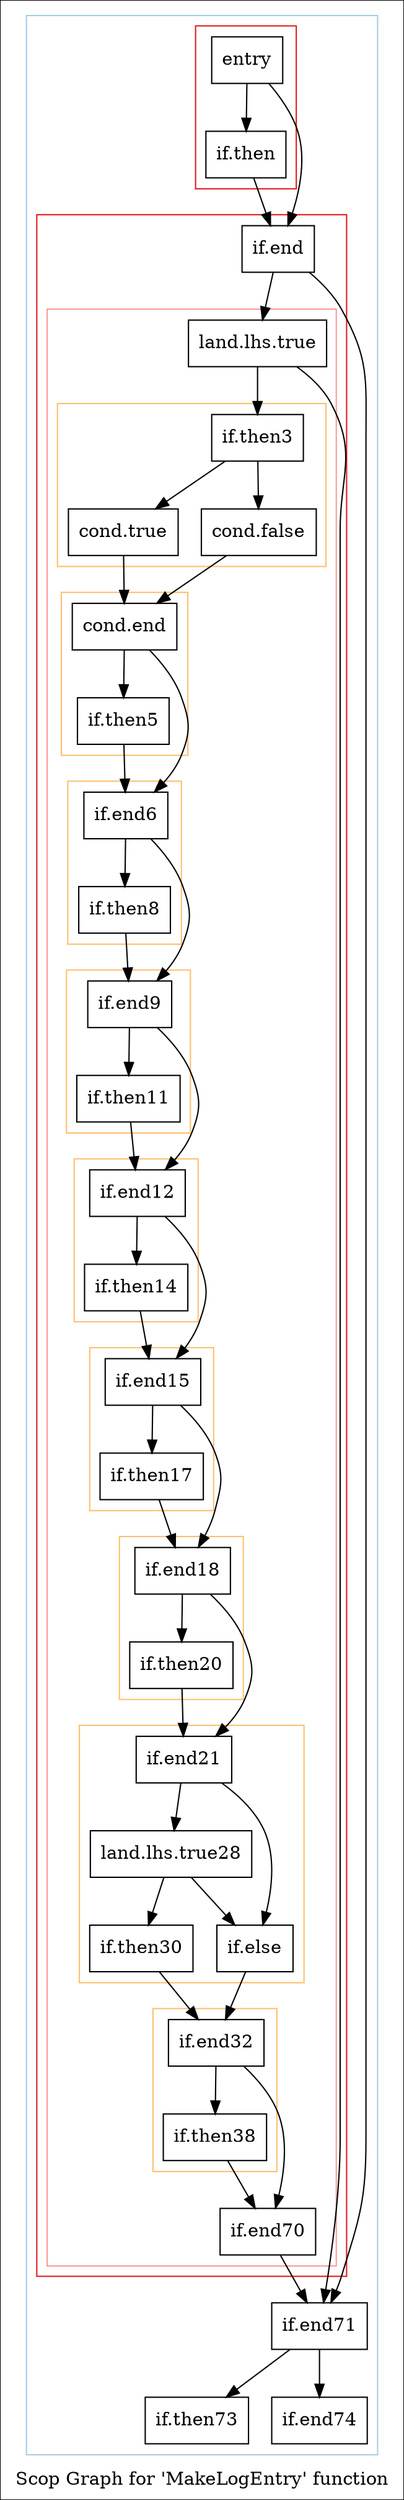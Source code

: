 digraph "Scop Graph for 'MakeLogEntry' function" {
	label="Scop Graph for 'MakeLogEntry' function";

	Node0x1a88dd0 [shape=record,label="{entry}"];
	Node0x1a88dd0 -> Node0x1aba250;
	Node0x1a88dd0 -> Node0x1a497f0;
	Node0x1aba250 [shape=record,label="{if.then}"];
	Node0x1aba250 -> Node0x1a497f0;
	Node0x1a497f0 [shape=record,label="{if.end}"];
	Node0x1a497f0 -> Node0x1ac0000;
	Node0x1a497f0 -> Node0x1a0a1b0;
	Node0x1ac0000 [shape=record,label="{land.lhs.true}"];
	Node0x1ac0000 -> Node0x1a0a1b0;
	Node0x1ac0000 -> Node0x1ab9af0;
	Node0x1a0a1b0 [shape=record,label="{if.end71}"];
	Node0x1a0a1b0 -> Node0x19f9710;
	Node0x1a0a1b0 -> Node0x1a43600;
	Node0x19f9710 [shape=record,label="{if.then73}"];
	Node0x1a43600 [shape=record,label="{if.end74}"];
	Node0x1ab9af0 [shape=record,label="{if.then3}"];
	Node0x1ab9af0 -> Node0x1a0c1b0;
	Node0x1ab9af0 -> Node0x1ad4760;
	Node0x1a0c1b0 [shape=record,label="{cond.true}"];
	Node0x1a0c1b0 -> Node0x1a4d120;
	Node0x1a4d120 [shape=record,label="{cond.end}"];
	Node0x1a4d120 -> Node0x1a963c0;
	Node0x1a4d120 -> Node0x1acd020;
	Node0x1a963c0 [shape=record,label="{if.then5}"];
	Node0x1a963c0 -> Node0x1acd020;
	Node0x1acd020 [shape=record,label="{if.end6}"];
	Node0x1acd020 -> Node0x1ab5530;
	Node0x1acd020 -> Node0x1a37280;
	Node0x1ab5530 [shape=record,label="{if.then8}"];
	Node0x1ab5530 -> Node0x1a37280;
	Node0x1a37280 [shape=record,label="{if.end9}"];
	Node0x1a37280 -> Node0x1a17660;
	Node0x1a37280 -> Node0x1abbd30;
	Node0x1a17660 [shape=record,label="{if.then11}"];
	Node0x1a17660 -> Node0x1abbd30;
	Node0x1abbd30 [shape=record,label="{if.end12}"];
	Node0x1abbd30 -> Node0x1a27180;
	Node0x1abbd30 -> Node0x1ac6eb0;
	Node0x1a27180 [shape=record,label="{if.then14}"];
	Node0x1a27180 -> Node0x1ac6eb0;
	Node0x1ac6eb0 [shape=record,label="{if.end15}"];
	Node0x1ac6eb0 -> Node0x1a0dc40;
	Node0x1ac6eb0 -> Node0x1a37c80;
	Node0x1a0dc40 [shape=record,label="{if.then17}"];
	Node0x1a0dc40 -> Node0x1a37c80;
	Node0x1a37c80 [shape=record,label="{if.end18}"];
	Node0x1a37c80 -> Node0x1a3a6f0;
	Node0x1a37c80 -> Node0x1ab5220;
	Node0x1a3a6f0 [shape=record,label="{if.then20}"];
	Node0x1a3a6f0 -> Node0x1ab5220;
	Node0x1ab5220 [shape=record,label="{if.end21}"];
	Node0x1ab5220 -> Node0x1ad4c20;
	Node0x1ab5220 -> Node0x1ab3f50;
	Node0x1ad4c20 [shape=record,label="{land.lhs.true28}"];
	Node0x1ad4c20 -> Node0x19fd5d0;
	Node0x1ad4c20 -> Node0x1ab3f50;
	Node0x19fd5d0 [shape=record,label="{if.then30}"];
	Node0x19fd5d0 -> Node0x1a136d0;
	Node0x1a136d0 [shape=record,label="{if.end32}"];
	Node0x1a136d0 -> Node0x19f4ef0;
	Node0x1a136d0 -> Node0x1a1e1a0;
	Node0x19f4ef0 [shape=record,label="{if.then38}"];
	Node0x19f4ef0 -> Node0x1a1e1a0;
	Node0x1a1e1a0 [shape=record,label="{if.end70}"];
	Node0x1a1e1a0 -> Node0x1a0a1b0;
	Node0x1ab3f50 [shape=record,label="{if.else}"];
	Node0x1ab3f50 -> Node0x1a136d0;
	Node0x1ad4760 [shape=record,label="{cond.false}"];
	Node0x1ad4760 -> Node0x1a4d120;
	colorscheme = "paired12"
        subgraph cluster_0x1b18130 {
          label = "";
          style = solid;
          color = 1
          subgraph cluster_0x1ab4ed0 {
            label = "";
            style = solid;
            color = 6
            Node0x1a88dd0;
            Node0x1aba250;
          }
          subgraph cluster_0x1ab4e50 {
            label = "";
            style = solid;
            color = 6
            subgraph cluster_0x1ab4dd0 {
              label = "";
              style = solid;
              color = 5
              subgraph cluster_0x1ab53e0 {
                label = "";
                style = solid;
                color = 7
                Node0x1ab9af0;
                Node0x1a0c1b0;
                Node0x1ad4760;
              }
              subgraph cluster_0x1ab5360 {
                label = "";
                style = solid;
                color = 7
                Node0x1a4d120;
                Node0x1a963c0;
              }
              subgraph cluster_0x1ab52e0 {
                label = "";
                style = solid;
                color = 7
                Node0x1acd020;
                Node0x1ab5530;
              }
              subgraph cluster_0x1b18030 {
                label = "";
                style = solid;
                color = 7
                Node0x1a37280;
                Node0x1a17660;
              }
              subgraph cluster_0x1aca500 {
                label = "";
                style = solid;
                color = 7
                Node0x1abbd30;
                Node0x1a27180;
              }
              subgraph cluster_0x1b17fb0 {
                label = "";
                style = solid;
                color = 7
                Node0x1ac6eb0;
                Node0x1a0dc40;
              }
              subgraph cluster_0x1b180b0 {
                label = "";
                style = solid;
                color = 7
                Node0x1a37c80;
                Node0x1a3a6f0;
              }
              subgraph cluster_0x1a84750 {
                label = "";
                style = solid;
                color = 7
                Node0x1ab5220;
                Node0x1ad4c20;
                Node0x19fd5d0;
                Node0x1ab3f50;
              }
              subgraph cluster_0x1b17e30 {
                label = "";
                style = solid;
                color = 7
                Node0x1a136d0;
                Node0x19f4ef0;
              }
              Node0x1ac0000;
              Node0x1a1e1a0;
            }
            Node0x1a497f0;
          }
          Node0x1a0a1b0;
          Node0x19f9710;
          Node0x1a43600;
        }
}
